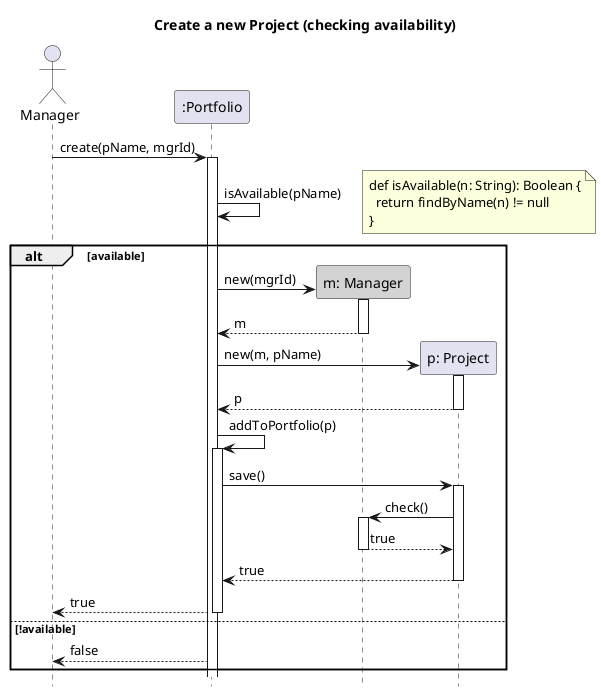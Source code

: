 @startuml

hide footbox
title Create a new Project (checking availability)

actor Manager as M
participant ":Portfolio" as P

M -> P: create(pName, mgrId)
activate P

P -> P: isAvailable(pName)
note right
  def isAvailable(n: String): Boolean {
    return findByName(n) != null
  }
end note

alt available

    create "m: Manager" as Mgr #D3D3D3
    P -> Mgr: new(mgrId)
    activate Mgr
    Mgr --> P: m
    deactivate Mgr

    create "p: Project" as Proj
    P -> Proj: new(m, pName)
    activate Proj
    Proj --> P: p
    deactivate Proj
    P -> P: addToPortfolio(p)
    activate P
    P -> Proj: save()
    activate Proj
    Proj -> Mgr: check()
    activate Mgr
    Mgr --> Proj: true
    deactivate Mgr
    Proj --> P: true
    deactivate Proj
    P --> M: true
    deactivate P

else !available
  P --> M: false
end

@enduml
